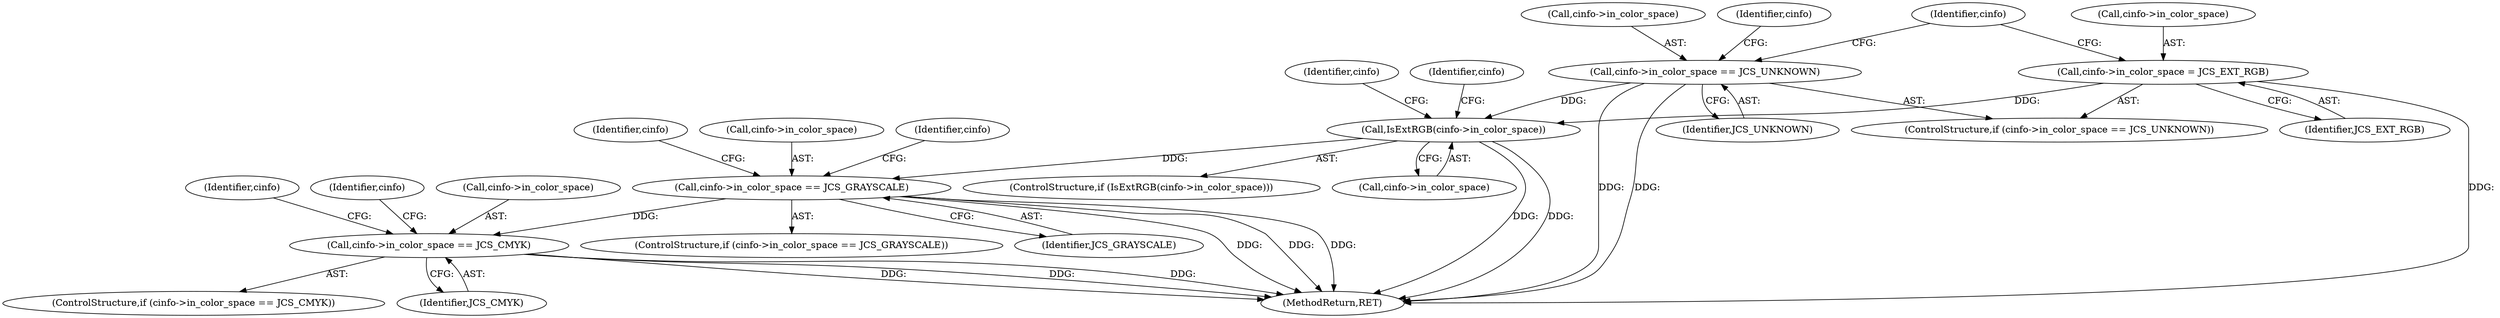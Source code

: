 digraph "0_libjpeg-turbo_9c78a04df4e44ef6487eee99c4258397f4fdca55_0@API" {
"1000564" [label="(Call,cinfo->in_color_space == JCS_GRAYSCALE)"];
"1000549" [label="(Call,IsExtRGB(cinfo->in_color_space))"];
"1000538" [label="(Call,cinfo->in_color_space == JCS_UNKNOWN)"];
"1000543" [label="(Call,cinfo->in_color_space = JCS_EXT_RGB)"];
"1000576" [label="(Call,cinfo->in_color_space == JCS_CMYK)"];
"1000542" [label="(Identifier,JCS_UNKNOWN)"];
"1000571" [label="(Identifier,cinfo)"];
"1000580" [label="(Identifier,JCS_CMYK)"];
"1000563" [label="(ControlStructure,if (cinfo->in_color_space == JCS_GRAYSCALE))"];
"1000539" [label="(Call,cinfo->in_color_space)"];
"1000583" [label="(Identifier,cinfo)"];
"1000547" [label="(Identifier,JCS_EXT_RGB)"];
"1000545" [label="(Identifier,cinfo)"];
"1000537" [label="(ControlStructure,if (cinfo->in_color_space == JCS_UNKNOWN))"];
"1000565" [label="(Call,cinfo->in_color_space)"];
"1000551" [label="(Identifier,cinfo)"];
"1000564" [label="(Call,cinfo->in_color_space == JCS_GRAYSCALE)"];
"1000578" [label="(Identifier,cinfo)"];
"1000588" [label="(Identifier,cinfo)"];
"1000555" [label="(Identifier,cinfo)"];
"1000548" [label="(ControlStructure,if (IsExtRGB(cinfo->in_color_space)))"];
"1000568" [label="(Identifier,JCS_GRAYSCALE)"];
"1000575" [label="(ControlStructure,if (cinfo->in_color_space == JCS_CMYK))"];
"1000550" [label="(Call,cinfo->in_color_space)"];
"1000577" [label="(Call,cinfo->in_color_space)"];
"1000566" [label="(Identifier,cinfo)"];
"1000544" [label="(Call,cinfo->in_color_space)"];
"1000538" [label="(Call,cinfo->in_color_space == JCS_UNKNOWN)"];
"1000576" [label="(Call,cinfo->in_color_space == JCS_CMYK)"];
"1000543" [label="(Call,cinfo->in_color_space = JCS_EXT_RGB)"];
"1000861" [label="(MethodReturn,RET)"];
"1000549" [label="(Call,IsExtRGB(cinfo->in_color_space))"];
"1000564" -> "1000563"  [label="AST: "];
"1000564" -> "1000568"  [label="CFG: "];
"1000565" -> "1000564"  [label="AST: "];
"1000568" -> "1000564"  [label="AST: "];
"1000571" -> "1000564"  [label="CFG: "];
"1000578" -> "1000564"  [label="CFG: "];
"1000564" -> "1000861"  [label="DDG: "];
"1000564" -> "1000861"  [label="DDG: "];
"1000564" -> "1000861"  [label="DDG: "];
"1000549" -> "1000564"  [label="DDG: "];
"1000564" -> "1000576"  [label="DDG: "];
"1000549" -> "1000548"  [label="AST: "];
"1000549" -> "1000550"  [label="CFG: "];
"1000550" -> "1000549"  [label="AST: "];
"1000555" -> "1000549"  [label="CFG: "];
"1000566" -> "1000549"  [label="CFG: "];
"1000549" -> "1000861"  [label="DDG: "];
"1000549" -> "1000861"  [label="DDG: "];
"1000538" -> "1000549"  [label="DDG: "];
"1000543" -> "1000549"  [label="DDG: "];
"1000538" -> "1000537"  [label="AST: "];
"1000538" -> "1000542"  [label="CFG: "];
"1000539" -> "1000538"  [label="AST: "];
"1000542" -> "1000538"  [label="AST: "];
"1000545" -> "1000538"  [label="CFG: "];
"1000551" -> "1000538"  [label="CFG: "];
"1000538" -> "1000861"  [label="DDG: "];
"1000538" -> "1000861"  [label="DDG: "];
"1000543" -> "1000537"  [label="AST: "];
"1000543" -> "1000547"  [label="CFG: "];
"1000544" -> "1000543"  [label="AST: "];
"1000547" -> "1000543"  [label="AST: "];
"1000551" -> "1000543"  [label="CFG: "];
"1000543" -> "1000861"  [label="DDG: "];
"1000576" -> "1000575"  [label="AST: "];
"1000576" -> "1000580"  [label="CFG: "];
"1000577" -> "1000576"  [label="AST: "];
"1000580" -> "1000576"  [label="AST: "];
"1000583" -> "1000576"  [label="CFG: "];
"1000588" -> "1000576"  [label="CFG: "];
"1000576" -> "1000861"  [label="DDG: "];
"1000576" -> "1000861"  [label="DDG: "];
"1000576" -> "1000861"  [label="DDG: "];
}
